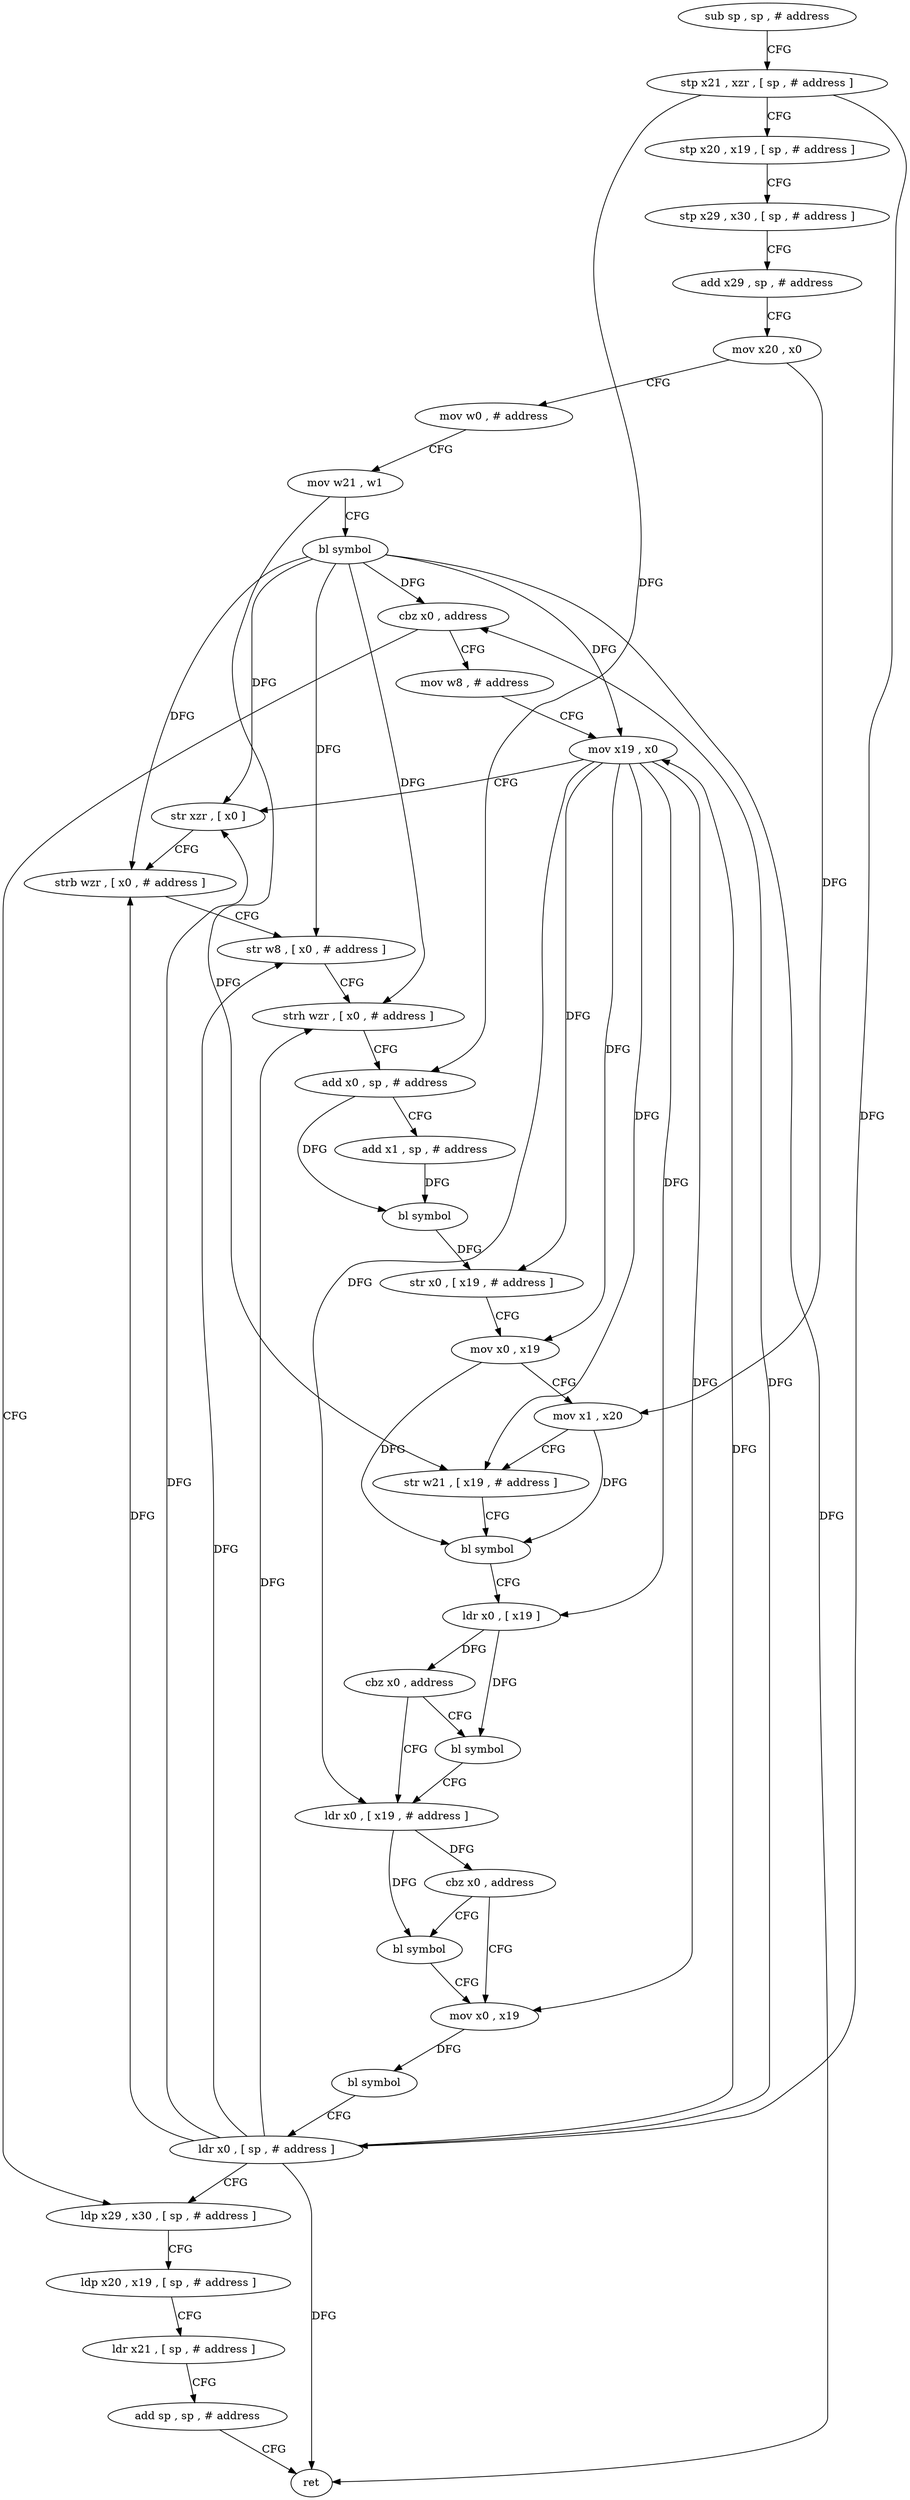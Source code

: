 digraph "func" {
"105184" [label = "sub sp , sp , # address" ]
"105188" [label = "stp x21 , xzr , [ sp , # address ]" ]
"105192" [label = "stp x20 , x19 , [ sp , # address ]" ]
"105196" [label = "stp x29 , x30 , [ sp , # address ]" ]
"105200" [label = "add x29 , sp , # address" ]
"105204" [label = "mov x20 , x0" ]
"105208" [label = "mov w0 , # address" ]
"105212" [label = "mov w21 , w1" ]
"105216" [label = "bl symbol" ]
"105220" [label = "cbz x0 , address" ]
"105316" [label = "ldp x29 , x30 , [ sp , # address ]" ]
"105224" [label = "mov w8 , # address" ]
"105320" [label = "ldp x20 , x19 , [ sp , # address ]" ]
"105324" [label = "ldr x21 , [ sp , # address ]" ]
"105328" [label = "add sp , sp , # address" ]
"105332" [label = "ret" ]
"105228" [label = "mov x19 , x0" ]
"105232" [label = "str xzr , [ x0 ]" ]
"105236" [label = "strb wzr , [ x0 , # address ]" ]
"105240" [label = "str w8 , [ x0 , # address ]" ]
"105244" [label = "strh wzr , [ x0 , # address ]" ]
"105248" [label = "add x0 , sp , # address" ]
"105252" [label = "add x1 , sp , # address" ]
"105256" [label = "bl symbol" ]
"105260" [label = "str x0 , [ x19 , # address ]" ]
"105264" [label = "mov x0 , x19" ]
"105268" [label = "mov x1 , x20" ]
"105272" [label = "str w21 , [ x19 , # address ]" ]
"105276" [label = "bl symbol" ]
"105280" [label = "ldr x0 , [ x19 ]" ]
"105284" [label = "cbz x0 , address" ]
"105292" [label = "ldr x0 , [ x19 , # address ]" ]
"105288" [label = "bl symbol" ]
"105296" [label = "cbz x0 , address" ]
"105304" [label = "mov x0 , x19" ]
"105300" [label = "bl symbol" ]
"105308" [label = "bl symbol" ]
"105312" [label = "ldr x0 , [ sp , # address ]" ]
"105184" -> "105188" [ label = "CFG" ]
"105188" -> "105192" [ label = "CFG" ]
"105188" -> "105312" [ label = "DFG" ]
"105188" -> "105248" [ label = "DFG" ]
"105192" -> "105196" [ label = "CFG" ]
"105196" -> "105200" [ label = "CFG" ]
"105200" -> "105204" [ label = "CFG" ]
"105204" -> "105208" [ label = "CFG" ]
"105204" -> "105268" [ label = "DFG" ]
"105208" -> "105212" [ label = "CFG" ]
"105212" -> "105216" [ label = "CFG" ]
"105212" -> "105272" [ label = "DFG" ]
"105216" -> "105220" [ label = "DFG" ]
"105216" -> "105332" [ label = "DFG" ]
"105216" -> "105228" [ label = "DFG" ]
"105216" -> "105232" [ label = "DFG" ]
"105216" -> "105236" [ label = "DFG" ]
"105216" -> "105240" [ label = "DFG" ]
"105216" -> "105244" [ label = "DFG" ]
"105220" -> "105316" [ label = "CFG" ]
"105220" -> "105224" [ label = "CFG" ]
"105316" -> "105320" [ label = "CFG" ]
"105224" -> "105228" [ label = "CFG" ]
"105320" -> "105324" [ label = "CFG" ]
"105324" -> "105328" [ label = "CFG" ]
"105328" -> "105332" [ label = "CFG" ]
"105228" -> "105232" [ label = "CFG" ]
"105228" -> "105260" [ label = "DFG" ]
"105228" -> "105264" [ label = "DFG" ]
"105228" -> "105272" [ label = "DFG" ]
"105228" -> "105280" [ label = "DFG" ]
"105228" -> "105292" [ label = "DFG" ]
"105228" -> "105304" [ label = "DFG" ]
"105232" -> "105236" [ label = "CFG" ]
"105236" -> "105240" [ label = "CFG" ]
"105240" -> "105244" [ label = "CFG" ]
"105244" -> "105248" [ label = "CFG" ]
"105248" -> "105252" [ label = "CFG" ]
"105248" -> "105256" [ label = "DFG" ]
"105252" -> "105256" [ label = "DFG" ]
"105256" -> "105260" [ label = "DFG" ]
"105260" -> "105264" [ label = "CFG" ]
"105264" -> "105268" [ label = "CFG" ]
"105264" -> "105276" [ label = "DFG" ]
"105268" -> "105272" [ label = "CFG" ]
"105268" -> "105276" [ label = "DFG" ]
"105272" -> "105276" [ label = "CFG" ]
"105276" -> "105280" [ label = "CFG" ]
"105280" -> "105284" [ label = "DFG" ]
"105280" -> "105288" [ label = "DFG" ]
"105284" -> "105292" [ label = "CFG" ]
"105284" -> "105288" [ label = "CFG" ]
"105292" -> "105296" [ label = "DFG" ]
"105292" -> "105300" [ label = "DFG" ]
"105288" -> "105292" [ label = "CFG" ]
"105296" -> "105304" [ label = "CFG" ]
"105296" -> "105300" [ label = "CFG" ]
"105304" -> "105308" [ label = "DFG" ]
"105300" -> "105304" [ label = "CFG" ]
"105308" -> "105312" [ label = "CFG" ]
"105312" -> "105316" [ label = "CFG" ]
"105312" -> "105220" [ label = "DFG" ]
"105312" -> "105228" [ label = "DFG" ]
"105312" -> "105232" [ label = "DFG" ]
"105312" -> "105236" [ label = "DFG" ]
"105312" -> "105240" [ label = "DFG" ]
"105312" -> "105244" [ label = "DFG" ]
"105312" -> "105332" [ label = "DFG" ]
}
